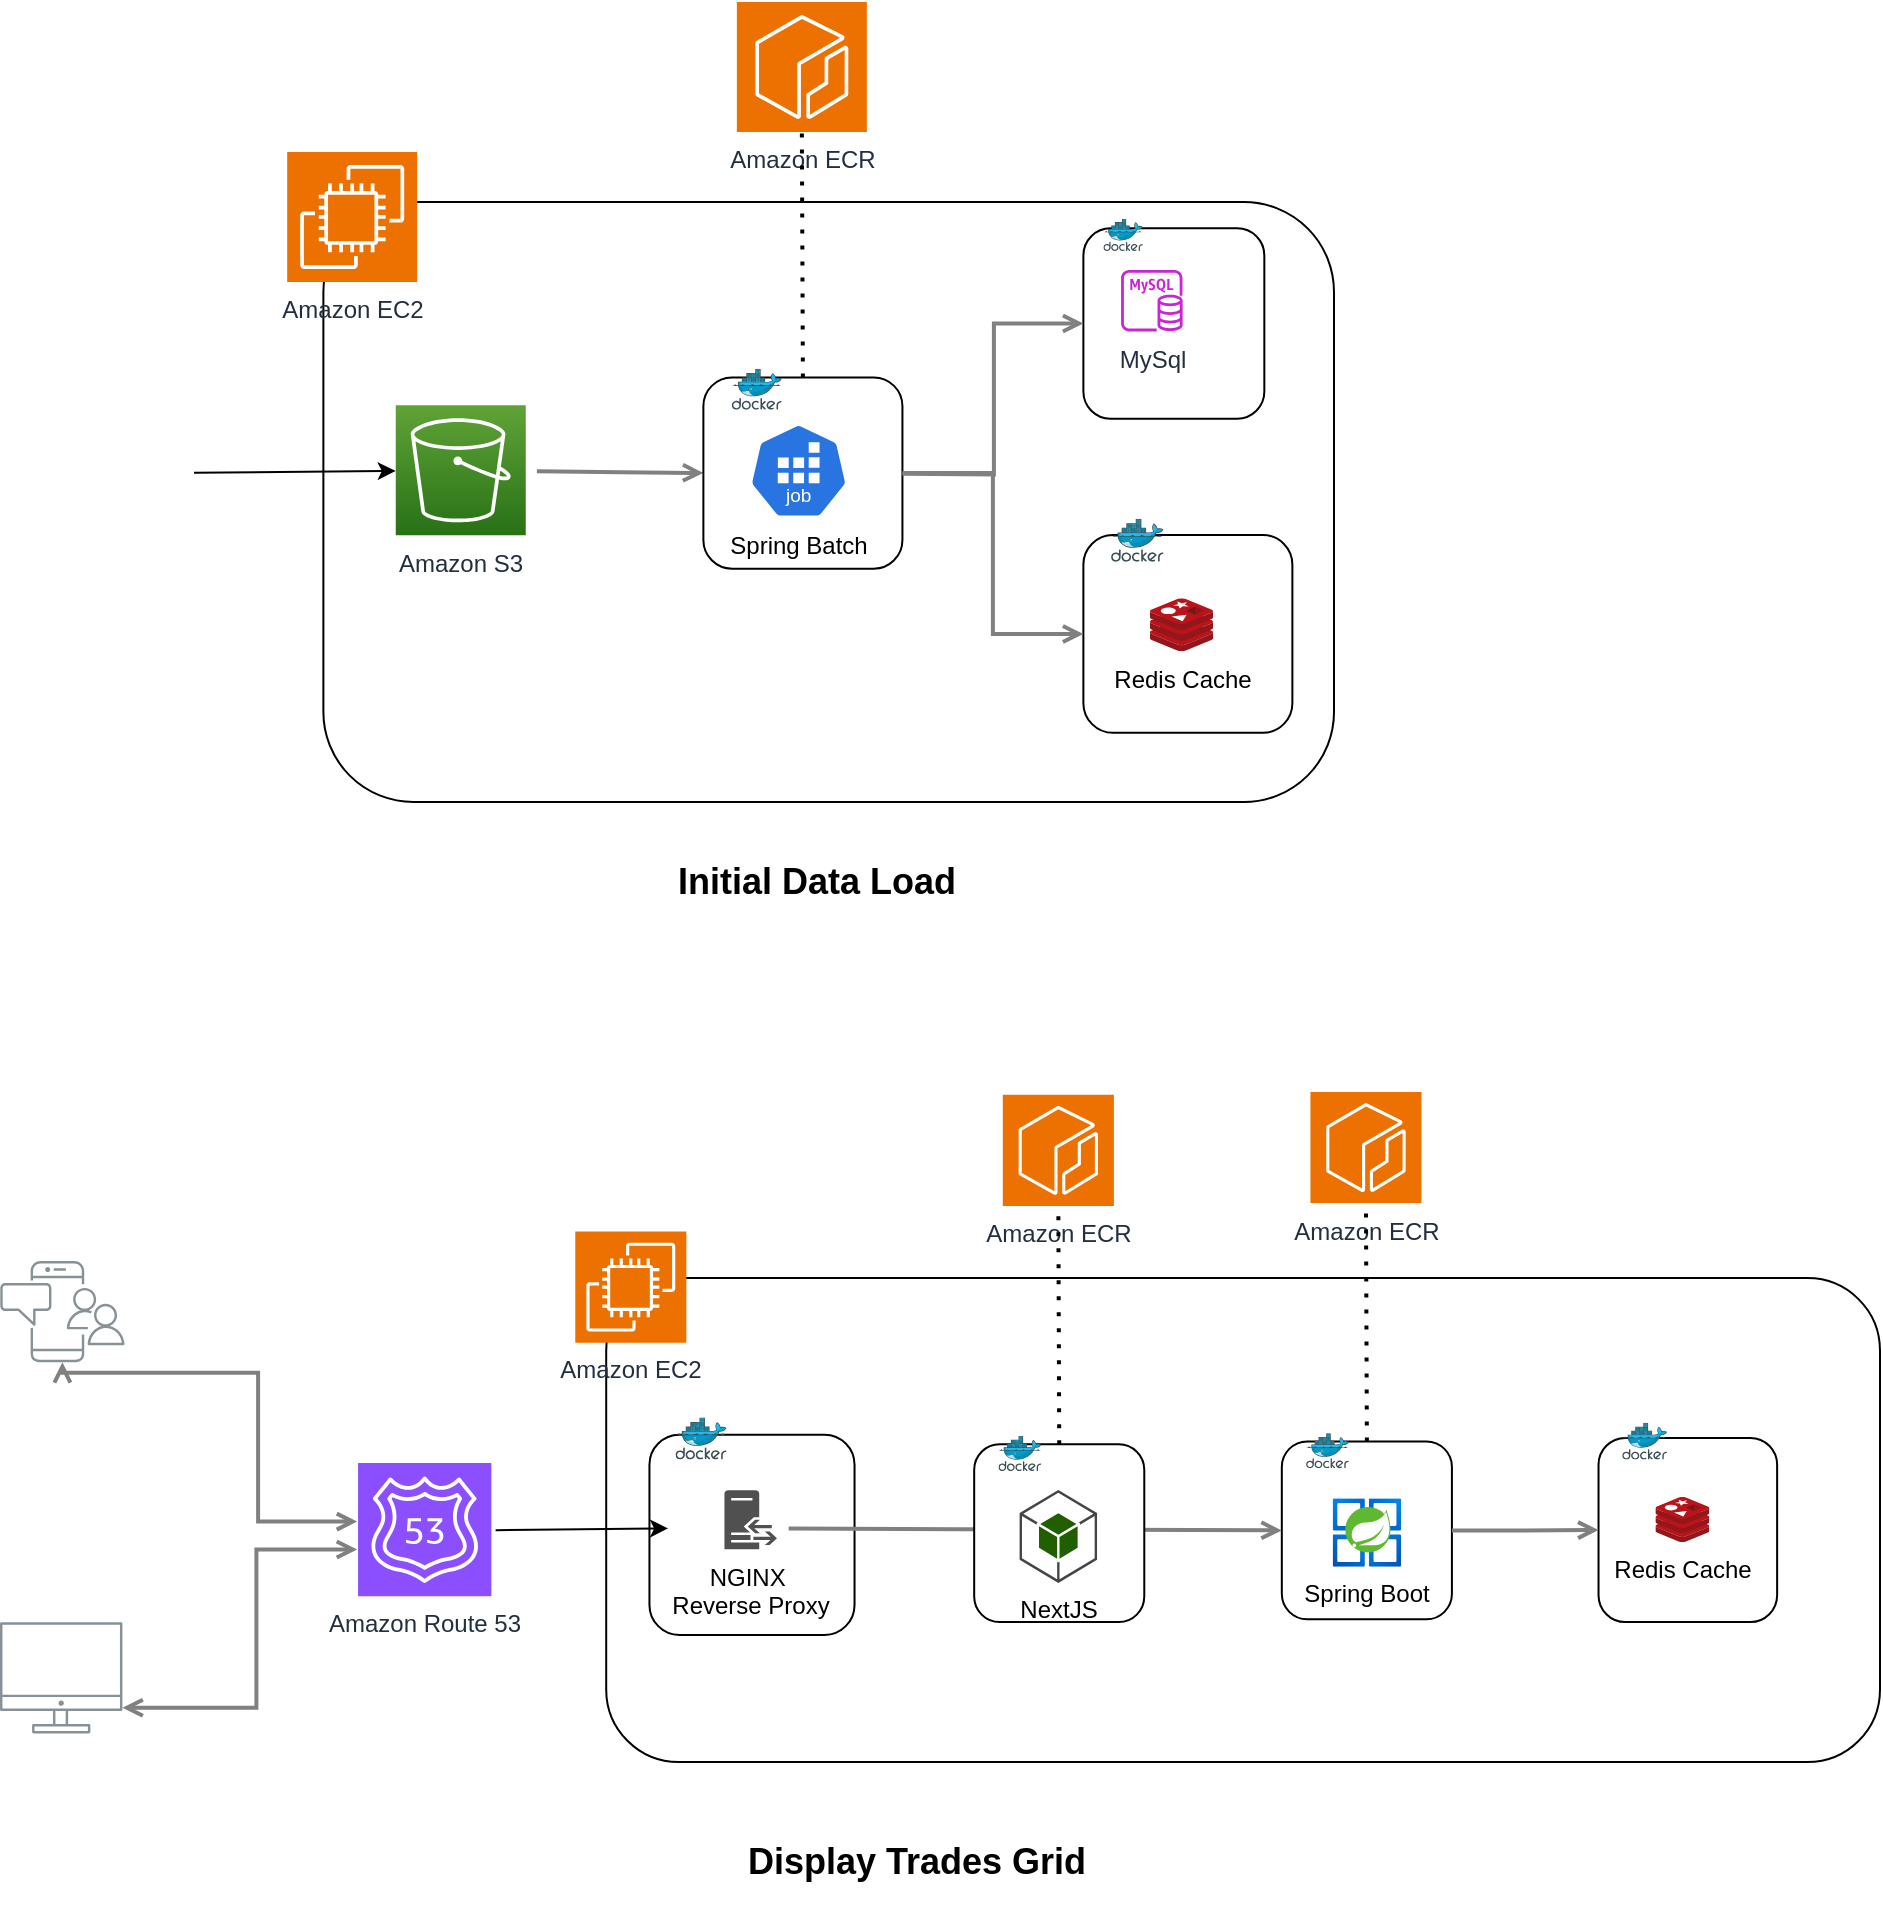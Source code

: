 <mxfile version="24.8.6">
  <diagram name="Page-1" id="9bLtT-MaZLYHo2DuGSPu">
    <mxGraphModel dx="1434" dy="780" grid="1" gridSize="10" guides="1" tooltips="1" connect="1" arrows="1" fold="1" page="1" pageScale="1" pageWidth="827" pageHeight="1169" math="0" shadow="0">
      <root>
        <mxCell id="0" />
        <mxCell id="1" parent="0" />
        <mxCell id="5k9xJVUffgjyR4wzuvEV-82" value="" style="group" vertex="1" connectable="0" parent="1">
          <mxGeometry x="257" y="40" width="570" height="400" as="geometry" />
        </mxCell>
        <mxCell id="5k9xJVUffgjyR4wzuvEV-80" value="" style="rounded=1;whiteSpace=wrap;html=1;" vertex="1" parent="5k9xJVUffgjyR4wzuvEV-82">
          <mxGeometry x="64.69" y="100" width="505.31" height="300" as="geometry" />
        </mxCell>
        <mxCell id="5k9xJVUffgjyR4wzuvEV-3" value="Amazon ECR" style="sketch=0;points=[[0,0,0],[0.25,0,0],[0.5,0,0],[0.75,0,0],[1,0,0],[0,1,0],[0.25,1,0],[0.5,1,0],[0.75,1,0],[1,1,0],[0,0.25,0],[0,0.5,0],[0,0.75,0],[1,0.25,0],[1,0.5,0],[1,0.75,0]];outlineConnect=0;fontColor=#232F3E;fillColor=#ED7100;strokeColor=#ffffff;dashed=0;verticalLabelPosition=bottom;verticalAlign=top;align=center;html=1;fontSize=12;fontStyle=0;aspect=fixed;shape=mxgraph.aws4.resourceIcon;resIcon=mxgraph.aws4.ecr;" vertex="1" parent="5k9xJVUffgjyR4wzuvEV-82">
          <mxGeometry x="271.429" width="65" height="65" as="geometry" />
        </mxCell>
        <mxCell id="5k9xJVUffgjyR4wzuvEV-27" value="" style="edgeStyle=orthogonalEdgeStyle;rounded=0;orthogonalLoop=1;jettySize=auto;html=1;startArrow=none;startFill=0;endArrow=open;endFill=0;strokeWidth=2;strokeColor=#808080;" edge="1" parent="5k9xJVUffgjyR4wzuvEV-82" target="5k9xJVUffgjyR4wzuvEV-68">
          <mxGeometry relative="1" as="geometry">
            <mxPoint x="171.452" y="234.583" as="sourcePoint" />
            <mxPoint x="218.5" y="234.583" as="targetPoint" />
          </mxGeometry>
        </mxCell>
        <mxCell id="5k9xJVUffgjyR4wzuvEV-39" value="Amazon S3" style="outlineConnect=0;fontColor=#232F3E;gradientColor=#60A337;gradientDirection=north;fillColor=#277116;strokeColor=#ffffff;dashed=0;verticalLabelPosition=bottom;verticalAlign=top;align=center;html=1;fontSize=12;fontStyle=0;aspect=fixed;shape=mxgraph.aws4.resourceIcon;resIcon=mxgraph.aws4.s3;labelBackgroundColor=#ffffff;" vertex="1" parent="5k9xJVUffgjyR4wzuvEV-82">
          <mxGeometry x="100.881" y="201.667" width="65" height="65" as="geometry" />
        </mxCell>
        <mxCell id="5k9xJVUffgjyR4wzuvEV-70" value="" style="group" vertex="1" connectable="0" parent="5k9xJVUffgjyR4wzuvEV-82">
          <mxGeometry x="444.69" y="258.333" width="104.5" height="107.083" as="geometry" />
        </mxCell>
        <mxCell id="5k9xJVUffgjyR4wzuvEV-9" value="" style="rounded=1;whiteSpace=wrap;html=1;" vertex="1" parent="5k9xJVUffgjyR4wzuvEV-70">
          <mxGeometry y="8.155" width="104.5" height="98.929" as="geometry" />
        </mxCell>
        <mxCell id="5k9xJVUffgjyR4wzuvEV-10" value="" style="image;sketch=0;aspect=fixed;html=1;points=[];align=center;fontSize=12;image=img/lib/mscae/Docker.svg;" vertex="1" parent="5k9xJVUffgjyR4wzuvEV-70">
          <mxGeometry x="13.859" width="26.249" height="21.524" as="geometry" />
        </mxCell>
        <mxCell id="5k9xJVUffgjyR4wzuvEV-12" value="Redis Cache" style="image;sketch=0;aspect=fixed;html=1;points=[];align=center;fontSize=12;image=img/lib/mscae/Cache_Redis_Product.svg;" vertex="1" parent="5k9xJVUffgjyR4wzuvEV-70">
          <mxGeometry x="33.309" y="39.812" width="31.499" height="26.459" as="geometry" />
        </mxCell>
        <mxCell id="5k9xJVUffgjyR4wzuvEV-72" value="" style="group" vertex="1" connectable="0" parent="5k9xJVUffgjyR4wzuvEV-82">
          <mxGeometry x="444.69" y="108.333" width="90.476" height="100" as="geometry" />
        </mxCell>
        <mxCell id="5k9xJVUffgjyR4wzuvEV-8" value="" style="rounded=1;whiteSpace=wrap;html=1;container=0;" vertex="1" parent="5k9xJVUffgjyR4wzuvEV-72">
          <mxGeometry y="4.807" width="90.476" height="95.193" as="geometry" />
        </mxCell>
        <mxCell id="5k9xJVUffgjyR4wzuvEV-1" value="" style="image;sketch=0;aspect=fixed;html=1;points=[];align=center;fontSize=12;image=img/lib/mscae/Docker.svg;container=0;" vertex="1" parent="5k9xJVUffgjyR4wzuvEV-72">
          <mxGeometry x="10.009" width="19.729" height="16.177" as="geometry" />
        </mxCell>
        <mxCell id="5k9xJVUffgjyR4wzuvEV-2" value="MySql" style="sketch=0;outlineConnect=0;fontColor=#232F3E;gradientColor=none;fillColor=#C925D1;strokeColor=none;dashed=0;verticalLabelPosition=bottom;verticalAlign=top;align=center;html=1;fontSize=12;fontStyle=0;aspect=fixed;pointerEvents=1;shape=mxgraph.aws4.rds_mysql_instance;container=0;" vertex="1" parent="5k9xJVUffgjyR4wzuvEV-72">
          <mxGeometry x="18.849" y="25.641" width="30.777" height="30.777" as="geometry" />
        </mxCell>
        <mxCell id="5k9xJVUffgjyR4wzuvEV-73" value="" style="group" vertex="1" connectable="0" parent="5k9xJVUffgjyR4wzuvEV-82">
          <mxGeometry x="254.69" y="183.333" width="99.524" height="100" as="geometry" />
        </mxCell>
        <mxCell id="5k9xJVUffgjyR4wzuvEV-68" value="" style="rounded=1;whiteSpace=wrap;html=1;" vertex="1" parent="5k9xJVUffgjyR4wzuvEV-73">
          <mxGeometry y="4.409" width="99.524" height="95.591" as="geometry" />
        </mxCell>
        <mxCell id="5k9xJVUffgjyR4wzuvEV-62" value="Spring Batch" style="aspect=fixed;sketch=0;html=1;dashed=0;whitespace=wrap;verticalLabelPosition=bottom;verticalAlign=top;fillColor=#2875E2;strokeColor=#ffffff;points=[[0.005,0.63,0],[0.1,0.2,0],[0.9,0.2,0],[0.5,0,0],[0.995,0.63,0],[0.72,0.99,0],[0.5,1,0],[0.28,0.99,0]];shape=mxgraph.kubernetes.icon2;kubernetesLabel=1;prIcon=job" vertex="1" parent="5k9xJVUffgjyR4wzuvEV-73">
          <mxGeometry x="22.834" y="27.241" width="49.603" height="47.619" as="geometry" />
        </mxCell>
        <mxCell id="5k9xJVUffgjyR4wzuvEV-69" value="" style="image;sketch=0;aspect=fixed;html=1;points=[];align=center;fontSize=12;image=img/lib/mscae/Docker.svg;" vertex="1" parent="5k9xJVUffgjyR4wzuvEV-73">
          <mxGeometry x="14.216" width="24.999" height="20.499" as="geometry" />
        </mxCell>
        <mxCell id="5k9xJVUffgjyR4wzuvEV-74" value="Amazon EC2" style="sketch=0;points=[[0,0,0],[0.25,0,0],[0.5,0,0],[0.75,0,0],[1,0,0],[0,1,0],[0.25,1,0],[0.5,1,0],[0.75,1,0],[1,1,0],[0,0.25,0],[0,0.5,0],[0,0.75,0],[1,0.25,0],[1,0.5,0],[1,0.75,0]];outlineConnect=0;fontColor=#232F3E;fillColor=#ED7100;strokeColor=#ffffff;dashed=0;verticalLabelPosition=bottom;verticalAlign=top;align=center;html=1;fontSize=12;fontStyle=0;aspect=fixed;shape=mxgraph.aws4.resourceIcon;resIcon=mxgraph.aws4.ec2;" vertex="1" parent="5k9xJVUffgjyR4wzuvEV-82">
          <mxGeometry x="46.595" y="75.0" width="65" height="65" as="geometry" />
        </mxCell>
        <mxCell id="5k9xJVUffgjyR4wzuvEV-75" value="" style="endArrow=classic;html=1;rounded=0;exitX=1;exitY=0.5;exitDx=0;exitDy=0;exitPerimeter=0;" edge="1" parent="5k9xJVUffgjyR4wzuvEV-82" target="5k9xJVUffgjyR4wzuvEV-39">
          <mxGeometry width="50" height="50" relative="1" as="geometry">
            <mxPoint y="235.417" as="sourcePoint" />
            <mxPoint x="62.881" y="235" as="targetPoint" />
          </mxGeometry>
        </mxCell>
        <mxCell id="5k9xJVUffgjyR4wzuvEV-77" value="" style="edgeStyle=orthogonalEdgeStyle;rounded=0;orthogonalLoop=1;jettySize=auto;html=1;startArrow=none;startFill=0;endArrow=open;endFill=0;strokeWidth=2;strokeColor=#808080;entryX=0;entryY=0.5;entryDx=0;entryDy=0;" edge="1" parent="5k9xJVUffgjyR4wzuvEV-82" source="5k9xJVUffgjyR4wzuvEV-68" target="5k9xJVUffgjyR4wzuvEV-9">
          <mxGeometry relative="1" as="geometry">
            <mxPoint x="272.786" y="346.342" as="sourcePoint" />
            <mxPoint x="356.024" y="347.592" as="targetPoint" />
          </mxGeometry>
        </mxCell>
        <mxCell id="5k9xJVUffgjyR4wzuvEV-78" value="" style="edgeStyle=orthogonalEdgeStyle;rounded=0;orthogonalLoop=1;jettySize=auto;html=1;startArrow=none;startFill=0;endArrow=open;endFill=0;strokeWidth=2;strokeColor=#808080;entryX=0;entryY=0.5;entryDx=0;entryDy=0;" edge="1" parent="5k9xJVUffgjyR4wzuvEV-82" target="5k9xJVUffgjyR4wzuvEV-8">
          <mxGeometry relative="1" as="geometry">
            <mxPoint x="354.214" y="235.833" as="sourcePoint" />
            <mxPoint x="272.786" y="252.5" as="targetPoint" />
          </mxGeometry>
        </mxCell>
        <mxCell id="5k9xJVUffgjyR4wzuvEV-81" value="" style="endArrow=none;dashed=1;html=1;dashPattern=1 3;strokeWidth=2;rounded=0;exitX=0.5;exitY=0;exitDx=0;exitDy=0;entryX=0.5;entryY=1;entryDx=0;entryDy=0;entryPerimeter=0;" edge="1" parent="5k9xJVUffgjyR4wzuvEV-82" source="5k9xJVUffgjyR4wzuvEV-68" target="5k9xJVUffgjyR4wzuvEV-3">
          <mxGeometry width="50" height="50" relative="1" as="geometry">
            <mxPoint x="200.857" y="191.667" as="sourcePoint" />
            <mxPoint x="304.452" y="123.333" as="targetPoint" />
          </mxGeometry>
        </mxCell>
        <mxCell id="5k9xJVUffgjyR4wzuvEV-106" value="&lt;h2&gt;Display Trades Grid&lt;/h2&gt;" style="text;strokeColor=none;align=center;fillColor=none;html=1;verticalAlign=middle;whiteSpace=wrap;rounded=0;" vertex="1" parent="1">
          <mxGeometry x="480" y="950" width="277" height="40" as="geometry" />
        </mxCell>
        <mxCell id="5k9xJVUffgjyR4wzuvEV-115" value="&lt;h2&gt;Initial Data Load&lt;/h2&gt;" style="text;strokeColor=none;align=center;fillColor=none;html=1;verticalAlign=middle;whiteSpace=wrap;rounded=0;" vertex="1" parent="1">
          <mxGeometry x="429.74" y="460" width="277" height="40" as="geometry" />
        </mxCell>
        <mxCell id="5k9xJVUffgjyR4wzuvEV-116" value="" style="group" vertex="1" connectable="0" parent="1">
          <mxGeometry x="160" y="585" width="940" height="335" as="geometry" />
        </mxCell>
        <mxCell id="5k9xJVUffgjyR4wzuvEV-85" value="" style="rounded=1;whiteSpace=wrap;html=1;" vertex="1" parent="5k9xJVUffgjyR4wzuvEV-116">
          <mxGeometry x="303.099" y="93.056" width="636.901" height="241.944" as="geometry" />
        </mxCell>
        <mxCell id="5k9xJVUffgjyR4wzuvEV-98" value="" style="rounded=1;whiteSpace=wrap;html=1;" vertex="1" parent="5k9xJVUffgjyR4wzuvEV-116">
          <mxGeometry x="640.909" y="174.705" width="85.048" height="88.953" as="geometry" />
        </mxCell>
        <mxCell id="5k9xJVUffgjyR4wzuvEV-14" style="edgeStyle=orthogonalEdgeStyle;rounded=0;orthogonalLoop=1;jettySize=auto;html=1;startArrow=open;startFill=0;endArrow=open;endFill=0;strokeWidth=2;strokeColor=#808080;" edge="1" parent="5k9xJVUffgjyR4wzuvEV-116" source="5k9xJVUffgjyR4wzuvEV-32">
          <mxGeometry relative="1" as="geometry">
            <Array as="points">
              <mxPoint x="128.182" y="307.856" />
              <mxPoint x="128.182" y="228.758" />
            </Array>
            <mxPoint x="178.6" y="228.758" as="targetPoint" />
          </mxGeometry>
        </mxCell>
        <mxCell id="5k9xJVUffgjyR4wzuvEV-16" style="edgeStyle=orthogonalEdgeStyle;rounded=0;orthogonalLoop=1;jettySize=auto;html=1;startArrow=open;startFill=0;endArrow=open;endFill=0;strokeWidth=2;strokeColor=#808080;" edge="1" parent="5k9xJVUffgjyR4wzuvEV-116" source="5k9xJVUffgjyR4wzuvEV-33">
          <mxGeometry relative="1" as="geometry">
            <Array as="points">
              <mxPoint x="129.036" y="140.356" />
              <mxPoint x="129.036" y="214.8" />
            </Array>
            <mxPoint x="178.6" y="214.8" as="targetPoint" />
          </mxGeometry>
        </mxCell>
        <mxCell id="5k9xJVUffgjyR4wzuvEV-32" value="" style="outlineConnect=0;gradientColor=none;fontColor=#545B64;strokeColor=none;fillColor=#879196;dashed=0;verticalLabelPosition=bottom;verticalAlign=top;align=center;html=1;fontSize=12;fontStyle=0;aspect=fixed;shape=mxgraph.aws4.illustration_desktop;pointerEvents=1;labelBackgroundColor=#ffffff;" vertex="1" parent="5k9xJVUffgjyR4wzuvEV-116">
          <mxGeometry y="265.05" width="61.203" height="55.691" as="geometry" />
        </mxCell>
        <mxCell id="5k9xJVUffgjyR4wzuvEV-33" value="" style="outlineConnect=0;gradientColor=none;fontColor=#545B64;strokeColor=none;fillColor=#879196;dashed=0;verticalLabelPosition=bottom;verticalAlign=top;align=center;html=1;fontSize=12;fontStyle=0;aspect=fixed;shape=mxgraph.aws4.illustration_notification;pointerEvents=1;labelBackgroundColor=#ffffff;" vertex="1" parent="5k9xJVUffgjyR4wzuvEV-116">
          <mxGeometry y="84.522" width="62.425" height="50.563" as="geometry" />
        </mxCell>
        <mxCell id="5k9xJVUffgjyR4wzuvEV-47" value="Amazon Route 53" style="sketch=0;points=[[0,0,0],[0.25,0,0],[0.5,0,0],[0.75,0,0],[1,0,0],[0,1,0],[0.25,1,0],[0.5,1,0],[0.75,1,0],[1,1,0],[0,0.25,0],[0,0.5,0],[0,0.75,0],[1,0.25,0],[1,0.5,0],[1,0.75,0]];outlineConnect=0;fontColor=#232F3E;fillColor=#8C4FFF;strokeColor=#ffffff;dashed=0;verticalLabelPosition=bottom;verticalAlign=top;align=center;html=1;fontSize=12;fontStyle=0;aspect=fixed;shape=mxgraph.aws4.resourceIcon;resIcon=mxgraph.aws4.route_53;" vertex="1" parent="5k9xJVUffgjyR4wzuvEV-116">
          <mxGeometry x="179.027" y="185.488" width="66.655" height="66.655" as="geometry" />
        </mxCell>
        <mxCell id="5k9xJVUffgjyR4wzuvEV-65" value="Spring Boot" style="image;aspect=fixed;html=1;points=[];align=center;fontSize=12;image=img/lib/azure2/compute/Azure_Spring_Cloud.svg;" vertex="1" parent="5k9xJVUffgjyR4wzuvEV-116">
          <mxGeometry x="666.34" y="203.168" width="34.182" height="34.182" as="geometry" />
        </mxCell>
        <mxCell id="5k9xJVUffgjyR4wzuvEV-71" value="" style="group" vertex="1" connectable="0" parent="5k9xJVUffgjyR4wzuvEV-116">
          <mxGeometry x="324.727" y="162.791" width="102.545" height="108.68" as="geometry" />
        </mxCell>
        <mxCell id="5k9xJVUffgjyR4wzuvEV-49" value="" style="rounded=1;whiteSpace=wrap;html=1;container=0;" vertex="1" parent="5k9xJVUffgjyR4wzuvEV-71">
          <mxGeometry y="8.578" width="102.545" height="100.101" as="geometry" />
        </mxCell>
        <mxCell id="5k9xJVUffgjyR4wzuvEV-50" value="" style="image;sketch=0;aspect=fixed;html=1;points=[];align=center;fontSize=12;image=img/lib/mscae/Docker.svg;container=0;" vertex="1" parent="5k9xJVUffgjyR4wzuvEV-71">
          <mxGeometry x="13.04" width="25.509" height="20.917" as="geometry" />
        </mxCell>
        <mxCell id="5k9xJVUffgjyR4wzuvEV-53" value="NGINX&amp;nbsp;&lt;div&gt;Reverse Proxy&lt;/div&gt;" style="sketch=0;pointerEvents=1;shadow=0;dashed=0;html=1;strokeColor=none;fillColor=#505050;labelPosition=center;verticalLabelPosition=bottom;verticalAlign=top;outlineConnect=0;align=center;shape=mxgraph.office.servers.reverse_proxy;container=0;" vertex="1" parent="5k9xJVUffgjyR4wzuvEV-71">
          <mxGeometry x="37.493" y="36.384" width="26.277" height="29.474" as="geometry" />
        </mxCell>
        <mxCell id="5k9xJVUffgjyR4wzuvEV-86" value="Amazon ECR" style="sketch=0;points=[[0,0,0],[0.25,0,0],[0.5,0,0],[0.75,0,0],[1,0,0],[0,1,0],[0.25,1,0],[0.5,1,0],[0.75,1,0],[1,1,0],[0,0.25,0],[0,0.5,0],[0,0.75,0],[1,0.25,0],[1,0.5,0],[1,0.75,0]];outlineConnect=0;fontColor=#232F3E;fillColor=#ED7100;strokeColor=#ffffff;dashed=0;verticalLabelPosition=bottom;verticalAlign=top;align=center;html=1;fontSize=12;fontStyle=0;aspect=fixed;shape=mxgraph.aws4.resourceIcon;resIcon=mxgraph.aws4.ecr;" vertex="1" parent="5k9xJVUffgjyR4wzuvEV-116">
          <mxGeometry x="655.213" width="55.545" height="55.545" as="geometry" />
        </mxCell>
        <mxCell id="5k9xJVUffgjyR4wzuvEV-87" value="" style="edgeStyle=orthogonalEdgeStyle;rounded=0;orthogonalLoop=1;jettySize=auto;html=1;startArrow=none;startFill=0;endArrow=open;endFill=0;strokeWidth=2;strokeColor=#808080;" edge="1" parent="5k9xJVUffgjyR4wzuvEV-116" target="5k9xJVUffgjyR4wzuvEV-98">
          <mxGeometry relative="1" as="geometry">
            <mxPoint x="394.332" y="218.293" as="sourcePoint" />
            <mxPoint x="434.536" y="218.293" as="targetPoint" />
          </mxGeometry>
        </mxCell>
        <mxCell id="5k9xJVUffgjyR4wzuvEV-89" value="" style="group" vertex="1" connectable="0" parent="5k9xJVUffgjyR4wzuvEV-116">
          <mxGeometry x="799.265" y="165.4" width="89.3" height="99.647" as="geometry" />
        </mxCell>
        <mxCell id="5k9xJVUffgjyR4wzuvEV-90" value="" style="rounded=1;whiteSpace=wrap;html=1;" vertex="1" parent="5k9xJVUffgjyR4wzuvEV-89">
          <mxGeometry y="7.588" width="89.3" height="92.059" as="geometry" />
        </mxCell>
        <mxCell id="5k9xJVUffgjyR4wzuvEV-91" value="" style="image;sketch=0;aspect=fixed;html=1;points=[];align=center;fontSize=12;image=img/lib/mscae/Docker.svg;" vertex="1" parent="5k9xJVUffgjyR4wzuvEV-89">
          <mxGeometry x="11.843" width="22.431" height="18.394" as="geometry" />
        </mxCell>
        <mxCell id="5k9xJVUffgjyR4wzuvEV-92" value="Redis Cache" style="image;sketch=0;aspect=fixed;html=1;points=[];align=center;fontSize=12;image=img/lib/mscae/Cache_Redis_Product.svg;" vertex="1" parent="5k9xJVUffgjyR4wzuvEV-89">
          <mxGeometry x="28.464" y="37.047" width="26.917" height="22.611" as="geometry" />
        </mxCell>
        <mxCell id="5k9xJVUffgjyR4wzuvEV-101" value="Amazon EC2" style="sketch=0;points=[[0,0,0],[0.25,0,0],[0.5,0,0],[0.75,0,0],[1,0,0],[0,1,0],[0.25,1,0],[0.5,1,0],[0.75,1,0],[1,1,0],[0,0.25,0],[0,0.5,0],[0,0.75,0],[1,0.25,0],[1,0.5,0],[1,0.75,0]];outlineConnect=0;fontColor=#232F3E;fillColor=#ED7100;strokeColor=#ffffff;dashed=0;verticalLabelPosition=bottom;verticalAlign=top;align=center;html=1;fontSize=12;fontStyle=0;aspect=fixed;shape=mxgraph.aws4.resourceIcon;resIcon=mxgraph.aws4.ec2;" vertex="1" parent="5k9xJVUffgjyR4wzuvEV-116">
          <mxGeometry x="287.636" y="69.792" width="55.545" height="55.545" as="geometry" />
        </mxCell>
        <mxCell id="5k9xJVUffgjyR4wzuvEV-102" value="" style="endArrow=classic;html=1;rounded=0;exitX=1;exitY=0.5;exitDx=0;exitDy=0;exitPerimeter=0;" edge="1" parent="5k9xJVUffgjyR4wzuvEV-116">
          <mxGeometry width="50" height="50" relative="1" as="geometry">
            <mxPoint x="247.818" y="219.068" as="sourcePoint" />
            <mxPoint x="334.026" y="218.189" as="targetPoint" />
          </mxGeometry>
        </mxCell>
        <mxCell id="5k9xJVUffgjyR4wzuvEV-103" value="" style="edgeStyle=orthogonalEdgeStyle;rounded=0;orthogonalLoop=1;jettySize=auto;html=1;startArrow=none;startFill=0;endArrow=open;endFill=0;strokeWidth=2;strokeColor=#808080;entryX=0;entryY=0.5;entryDx=0;entryDy=0;" edge="1" parent="5k9xJVUffgjyR4wzuvEV-116" source="5k9xJVUffgjyR4wzuvEV-98" target="5k9xJVUffgjyR4wzuvEV-90">
          <mxGeometry relative="1" as="geometry">
            <mxPoint x="656.373" y="322.29" as="sourcePoint" />
            <mxPoint x="727.503" y="323.453" as="targetPoint" />
          </mxGeometry>
        </mxCell>
        <mxCell id="5k9xJVUffgjyR4wzuvEV-105" value="" style="endArrow=none;dashed=1;html=1;dashPattern=1 3;strokeWidth=2;rounded=0;exitX=0.5;exitY=0;exitDx=0;exitDy=0;entryX=0.5;entryY=1;entryDx=0;entryDy=0;entryPerimeter=0;" edge="1" parent="5k9xJVUffgjyR4wzuvEV-116" source="5k9xJVUffgjyR4wzuvEV-98" target="5k9xJVUffgjyR4wzuvEV-86">
          <mxGeometry width="50" height="50" relative="1" as="geometry">
            <mxPoint x="594.906" y="178.356" as="sourcePoint" />
            <mxPoint x="683.433" y="114.769" as="targetPoint" />
          </mxGeometry>
        </mxCell>
        <mxCell id="5k9xJVUffgjyR4wzuvEV-100" value="" style="image;sketch=0;aspect=fixed;html=1;points=[];align=center;fontSize=12;image=img/lib/mscae/Docker.svg;" vertex="1" parent="5k9xJVUffgjyR4wzuvEV-116">
          <mxGeometry x="653.057" y="170.602" width="21.363" height="17.518" as="geometry" />
        </mxCell>
        <mxCell id="5k9xJVUffgjyR4wzuvEV-108" value="" style="rounded=1;whiteSpace=wrap;html=1;" vertex="1" parent="5k9xJVUffgjyR4wzuvEV-116">
          <mxGeometry x="487.091" y="176.101" width="85.048" height="88.953" as="geometry" />
        </mxCell>
        <mxCell id="5k9xJVUffgjyR4wzuvEV-110" value="Amazon ECR" style="sketch=0;points=[[0,0,0],[0.25,0,0],[0.5,0,0],[0.75,0,0],[1,0,0],[0,1,0],[0.25,1,0],[0.5,1,0],[0.75,1,0],[1,1,0],[0,0.25,0],[0,0.5,0],[0,0.75,0],[1,0.25,0],[1,0.5,0],[1,0.75,0]];outlineConnect=0;fontColor=#232F3E;fillColor=#ED7100;strokeColor=#ffffff;dashed=0;verticalLabelPosition=bottom;verticalAlign=top;align=center;html=1;fontSize=12;fontStyle=0;aspect=fixed;shape=mxgraph.aws4.resourceIcon;resIcon=mxgraph.aws4.ecr;" vertex="1" parent="5k9xJVUffgjyR4wzuvEV-116">
          <mxGeometry x="501.395" y="1.396" width="55.545" height="55.545" as="geometry" />
        </mxCell>
        <mxCell id="5k9xJVUffgjyR4wzuvEV-111" value="" style="endArrow=none;dashed=1;html=1;dashPattern=1 3;strokeWidth=2;rounded=0;exitX=0.5;exitY=0;exitDx=0;exitDy=0;entryX=0.5;entryY=1;entryDx=0;entryDy=0;entryPerimeter=0;" edge="1" parent="5k9xJVUffgjyR4wzuvEV-116" source="5k9xJVUffgjyR4wzuvEV-108" target="5k9xJVUffgjyR4wzuvEV-110">
          <mxGeometry width="50" height="50" relative="1" as="geometry">
            <mxPoint x="441.088" y="179.752" as="sourcePoint" />
            <mxPoint x="529.615" y="116.164" as="targetPoint" />
          </mxGeometry>
        </mxCell>
        <mxCell id="5k9xJVUffgjyR4wzuvEV-112" value="" style="image;sketch=0;aspect=fixed;html=1;points=[];align=center;fontSize=12;image=img/lib/mscae/Docker.svg;" vertex="1" parent="5k9xJVUffgjyR4wzuvEV-116">
          <mxGeometry x="499.239" y="171.998" width="21.363" height="17.518" as="geometry" />
        </mxCell>
        <mxCell id="5k9xJVUffgjyR4wzuvEV-113" value="NextJS" style="outlineConnect=0;dashed=0;verticalLabelPosition=bottom;verticalAlign=top;align=center;html=1;shape=mxgraph.aws3.android;fillColor=#205E00;gradientColor=none;" vertex="1" parent="5k9xJVUffgjyR4wzuvEV-116">
          <mxGeometry x="509.805" y="198.943" width="38.719" height="46.528" as="geometry" />
        </mxCell>
      </root>
    </mxGraphModel>
  </diagram>
</mxfile>
